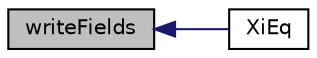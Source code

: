 digraph "writeFields"
{
  bgcolor="transparent";
  edge [fontname="Helvetica",fontsize="10",labelfontname="Helvetica",labelfontsize="10"];
  node [fontname="Helvetica",fontsize="10",shape=record];
  rankdir="LR";
  Node1 [label="writeFields",height=0.2,width=0.4,color="black", fillcolor="grey75", style="filled", fontcolor="black"];
  Node1 -> Node2 [dir="back",color="midnightblue",fontsize="10",style="solid",fontname="Helvetica"];
  Node2 [label="XiEq",height=0.2,width=0.4,color="black",URL="$a03003.html#a48005376e000a6bbcb68e9b71d6b80b4",tooltip="Return the flame-wrinking XiEq. "];
}
